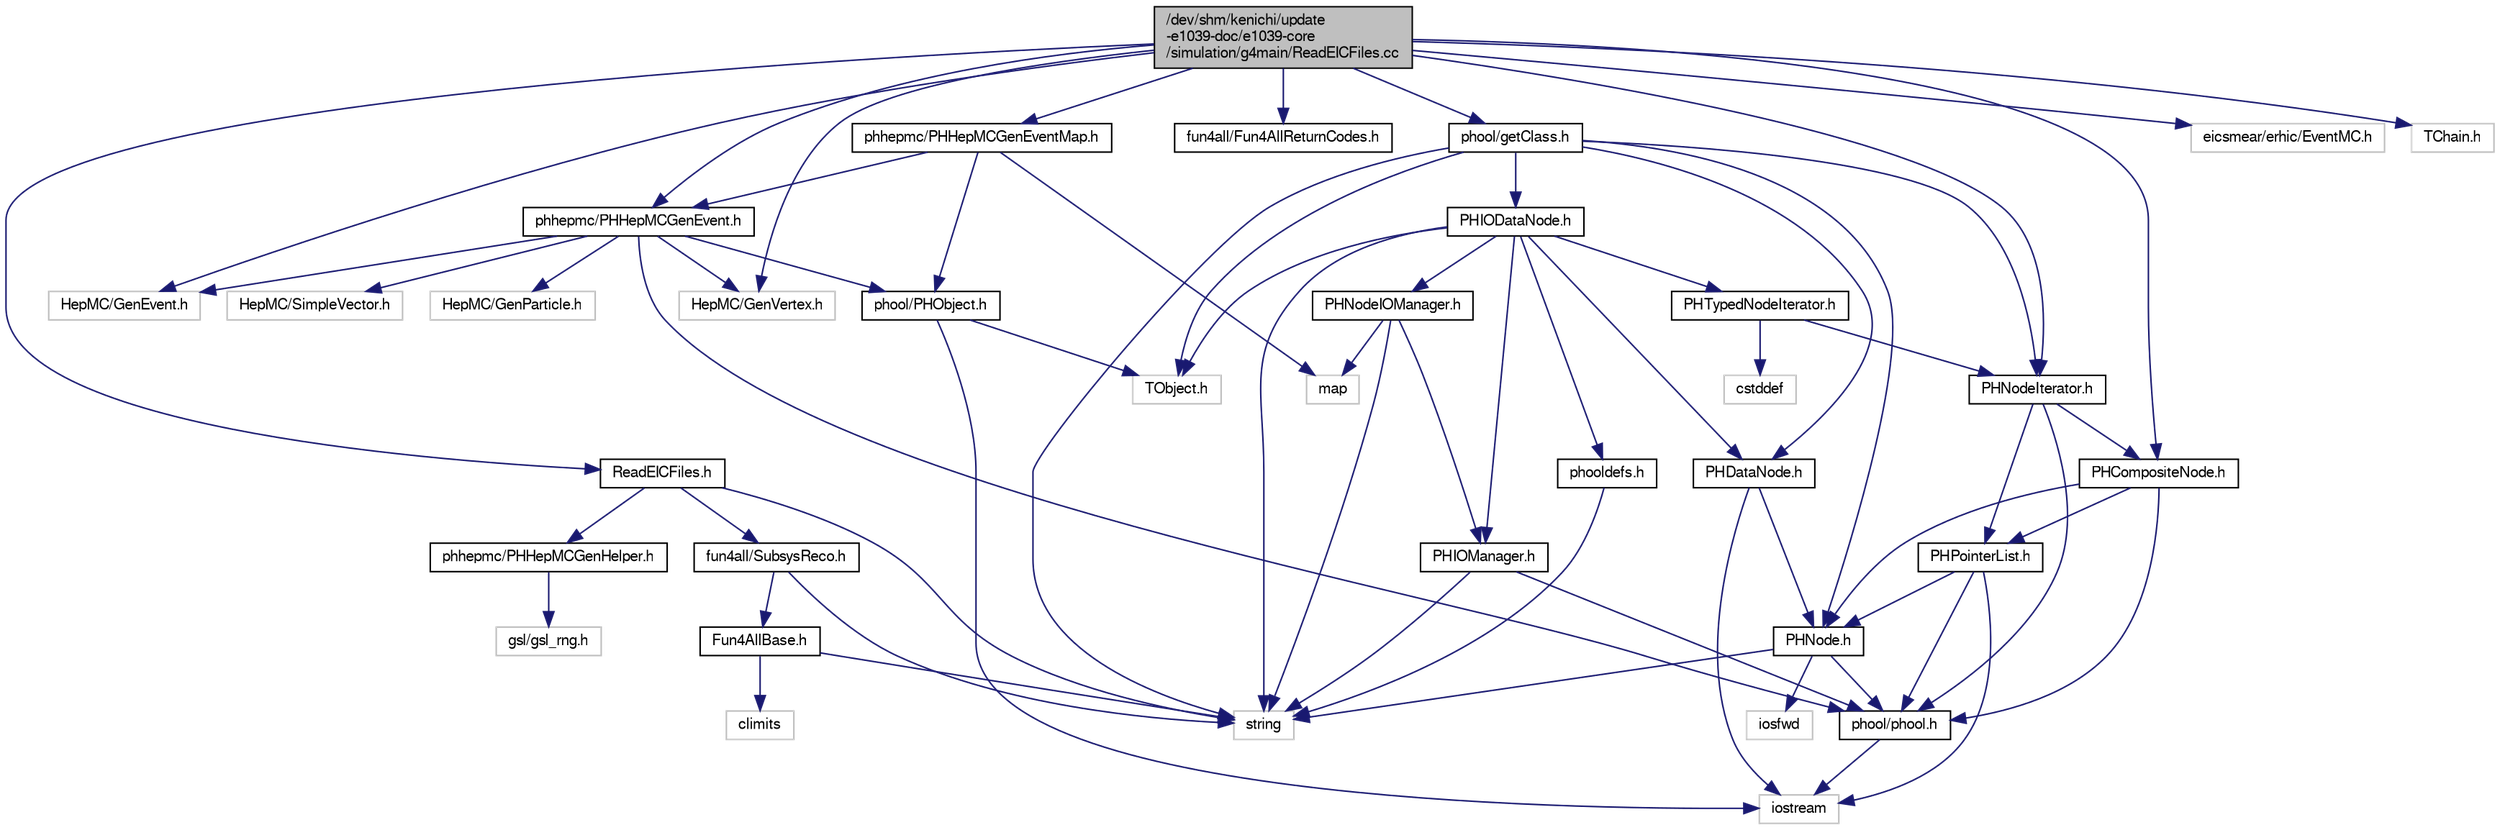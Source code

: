 digraph "/dev/shm/kenichi/update-e1039-doc/e1039-core/simulation/g4main/ReadEICFiles.cc"
{
  bgcolor="transparent";
  edge [fontname="FreeSans",fontsize="10",labelfontname="FreeSans",labelfontsize="10"];
  node [fontname="FreeSans",fontsize="10",shape=record];
  Node1 [label="/dev/shm/kenichi/update\l-e1039-doc/e1039-core\l/simulation/g4main/ReadEICFiles.cc",height=0.2,width=0.4,color="black", fillcolor="grey75", style="filled" fontcolor="black"];
  Node1 -> Node2 [color="midnightblue",fontsize="10",style="solid",fontname="FreeSans"];
  Node2 [label="ReadEICFiles.h",height=0.2,width=0.4,color="black",URL="$d9/dc2/ReadEICFiles_8h.html"];
  Node2 -> Node3 [color="midnightblue",fontsize="10",style="solid",fontname="FreeSans"];
  Node3 [label="fun4all/SubsysReco.h",height=0.2,width=0.4,color="black",URL="$d5/dc2/SubsysReco_8h.html"];
  Node3 -> Node4 [color="midnightblue",fontsize="10",style="solid",fontname="FreeSans"];
  Node4 [label="Fun4AllBase.h",height=0.2,width=0.4,color="black",URL="$d2/de7/Fun4AllBase_8h.html"];
  Node4 -> Node5 [color="midnightblue",fontsize="10",style="solid",fontname="FreeSans"];
  Node5 [label="string",height=0.2,width=0.4,color="grey75"];
  Node4 -> Node6 [color="midnightblue",fontsize="10",style="solid",fontname="FreeSans"];
  Node6 [label="climits",height=0.2,width=0.4,color="grey75"];
  Node3 -> Node5 [color="midnightblue",fontsize="10",style="solid",fontname="FreeSans"];
  Node2 -> Node7 [color="midnightblue",fontsize="10",style="solid",fontname="FreeSans"];
  Node7 [label="phhepmc/PHHepMCGenHelper.h",height=0.2,width=0.4,color="black",URL="$de/d81/PHHepMCGenHelper_8h.html"];
  Node7 -> Node8 [color="midnightblue",fontsize="10",style="solid",fontname="FreeSans"];
  Node8 [label="gsl/gsl_rng.h",height=0.2,width=0.4,color="grey75"];
  Node2 -> Node5 [color="midnightblue",fontsize="10",style="solid",fontname="FreeSans"];
  Node1 -> Node9 [color="midnightblue",fontsize="10",style="solid",fontname="FreeSans"];
  Node9 [label="phhepmc/PHHepMCGenEvent.h",height=0.2,width=0.4,color="black",URL="$d3/d8c/PHHepMCGenEvent_8h.html"];
  Node9 -> Node10 [color="midnightblue",fontsize="10",style="solid",fontname="FreeSans"];
  Node10 [label="phool/PHObject.h",height=0.2,width=0.4,color="black",URL="$df/d32/PHObject_8h.html"];
  Node10 -> Node11 [color="midnightblue",fontsize="10",style="solid",fontname="FreeSans"];
  Node11 [label="TObject.h",height=0.2,width=0.4,color="grey75"];
  Node10 -> Node12 [color="midnightblue",fontsize="10",style="solid",fontname="FreeSans"];
  Node12 [label="iostream",height=0.2,width=0.4,color="grey75"];
  Node9 -> Node13 [color="midnightblue",fontsize="10",style="solid",fontname="FreeSans"];
  Node13 [label="phool/phool.h",height=0.2,width=0.4,color="black",URL="$d5/d6f/phool_8h.html"];
  Node13 -> Node12 [color="midnightblue",fontsize="10",style="solid",fontname="FreeSans"];
  Node9 -> Node14 [color="midnightblue",fontsize="10",style="solid",fontname="FreeSans"];
  Node14 [label="HepMC/GenEvent.h",height=0.2,width=0.4,color="grey75"];
  Node9 -> Node15 [color="midnightblue",fontsize="10",style="solid",fontname="FreeSans"];
  Node15 [label="HepMC/GenParticle.h",height=0.2,width=0.4,color="grey75"];
  Node9 -> Node16 [color="midnightblue",fontsize="10",style="solid",fontname="FreeSans"];
  Node16 [label="HepMC/GenVertex.h",height=0.2,width=0.4,color="grey75"];
  Node9 -> Node17 [color="midnightblue",fontsize="10",style="solid",fontname="FreeSans"];
  Node17 [label="HepMC/SimpleVector.h",height=0.2,width=0.4,color="grey75"];
  Node1 -> Node18 [color="midnightblue",fontsize="10",style="solid",fontname="FreeSans"];
  Node18 [label="phhepmc/PHHepMCGenEventMap.h",height=0.2,width=0.4,color="black",URL="$d4/dd2/PHHepMCGenEventMap_8h.html"];
  Node18 -> Node9 [color="midnightblue",fontsize="10",style="solid",fontname="FreeSans"];
  Node18 -> Node10 [color="midnightblue",fontsize="10",style="solid",fontname="FreeSans"];
  Node18 -> Node19 [color="midnightblue",fontsize="10",style="solid",fontname="FreeSans"];
  Node19 [label="map",height=0.2,width=0.4,color="grey75"];
  Node1 -> Node20 [color="midnightblue",fontsize="10",style="solid",fontname="FreeSans"];
  Node20 [label="fun4all/Fun4AllReturnCodes.h",height=0.2,width=0.4,color="black",URL="$da/dc1/Fun4AllReturnCodes_8h.html"];
  Node1 -> Node21 [color="midnightblue",fontsize="10",style="solid",fontname="FreeSans"];
  Node21 [label="phool/getClass.h",height=0.2,width=0.4,color="black",URL="$dd/dd4/getClass_8h.html"];
  Node21 -> Node22 [color="midnightblue",fontsize="10",style="solid",fontname="FreeSans"];
  Node22 [label="PHNodeIterator.h",height=0.2,width=0.4,color="black",URL="$d8/dfd/PHNodeIterator_8h.html"];
  Node22 -> Node13 [color="midnightblue",fontsize="10",style="solid",fontname="FreeSans"];
  Node22 -> Node23 [color="midnightblue",fontsize="10",style="solid",fontname="FreeSans"];
  Node23 [label="PHCompositeNode.h",height=0.2,width=0.4,color="black",URL="$d8/d30/PHCompositeNode_8h.html"];
  Node23 -> Node13 [color="midnightblue",fontsize="10",style="solid",fontname="FreeSans"];
  Node23 -> Node24 [color="midnightblue",fontsize="10",style="solid",fontname="FreeSans"];
  Node24 [label="PHNode.h",height=0.2,width=0.4,color="black",URL="$d3/d62/PHNode_8h.html"];
  Node24 -> Node13 [color="midnightblue",fontsize="10",style="solid",fontname="FreeSans"];
  Node24 -> Node25 [color="midnightblue",fontsize="10",style="solid",fontname="FreeSans"];
  Node25 [label="iosfwd",height=0.2,width=0.4,color="grey75"];
  Node24 -> Node5 [color="midnightblue",fontsize="10",style="solid",fontname="FreeSans"];
  Node23 -> Node26 [color="midnightblue",fontsize="10",style="solid",fontname="FreeSans"];
  Node26 [label="PHPointerList.h",height=0.2,width=0.4,color="black",URL="$db/dd5/PHPointerList_8h.html"];
  Node26 -> Node13 [color="midnightblue",fontsize="10",style="solid",fontname="FreeSans"];
  Node26 -> Node24 [color="midnightblue",fontsize="10",style="solid",fontname="FreeSans"];
  Node26 -> Node12 [color="midnightblue",fontsize="10",style="solid",fontname="FreeSans"];
  Node22 -> Node26 [color="midnightblue",fontsize="10",style="solid",fontname="FreeSans"];
  Node21 -> Node27 [color="midnightblue",fontsize="10",style="solid",fontname="FreeSans"];
  Node27 [label="PHIODataNode.h",height=0.2,width=0.4,color="black",URL="$d3/d79/PHIODataNode_8h.html"];
  Node27 -> Node28 [color="midnightblue",fontsize="10",style="solid",fontname="FreeSans"];
  Node28 [label="PHDataNode.h",height=0.2,width=0.4,color="black",URL="$dd/d9b/PHDataNode_8h.html"];
  Node28 -> Node24 [color="midnightblue",fontsize="10",style="solid",fontname="FreeSans"];
  Node28 -> Node12 [color="midnightblue",fontsize="10",style="solid",fontname="FreeSans"];
  Node27 -> Node29 [color="midnightblue",fontsize="10",style="solid",fontname="FreeSans"];
  Node29 [label="PHIOManager.h",height=0.2,width=0.4,color="black",URL="$d9/d53/PHIOManager_8h.html"];
  Node29 -> Node13 [color="midnightblue",fontsize="10",style="solid",fontname="FreeSans"];
  Node29 -> Node5 [color="midnightblue",fontsize="10",style="solid",fontname="FreeSans"];
  Node27 -> Node30 [color="midnightblue",fontsize="10",style="solid",fontname="FreeSans"];
  Node30 [label="PHNodeIOManager.h",height=0.2,width=0.4,color="black",URL="$dd/de7/PHNodeIOManager_8h.html"];
  Node30 -> Node29 [color="midnightblue",fontsize="10",style="solid",fontname="FreeSans"];
  Node30 -> Node5 [color="midnightblue",fontsize="10",style="solid",fontname="FreeSans"];
  Node30 -> Node19 [color="midnightblue",fontsize="10",style="solid",fontname="FreeSans"];
  Node27 -> Node31 [color="midnightblue",fontsize="10",style="solid",fontname="FreeSans"];
  Node31 [label="PHTypedNodeIterator.h",height=0.2,width=0.4,color="black",URL="$db/d17/PHTypedNodeIterator_8h.html"];
  Node31 -> Node22 [color="midnightblue",fontsize="10",style="solid",fontname="FreeSans"];
  Node31 -> Node32 [color="midnightblue",fontsize="10",style="solid",fontname="FreeSans"];
  Node32 [label="cstddef",height=0.2,width=0.4,color="grey75"];
  Node27 -> Node33 [color="midnightblue",fontsize="10",style="solid",fontname="FreeSans"];
  Node33 [label="phooldefs.h",height=0.2,width=0.4,color="black",URL="$de/da7/phooldefs_8h.html"];
  Node33 -> Node5 [color="midnightblue",fontsize="10",style="solid",fontname="FreeSans"];
  Node27 -> Node11 [color="midnightblue",fontsize="10",style="solid",fontname="FreeSans"];
  Node27 -> Node5 [color="midnightblue",fontsize="10",style="solid",fontname="FreeSans"];
  Node21 -> Node28 [color="midnightblue",fontsize="10",style="solid",fontname="FreeSans"];
  Node21 -> Node24 [color="midnightblue",fontsize="10",style="solid",fontname="FreeSans"];
  Node21 -> Node11 [color="midnightblue",fontsize="10",style="solid",fontname="FreeSans"];
  Node21 -> Node5 [color="midnightblue",fontsize="10",style="solid",fontname="FreeSans"];
  Node1 -> Node23 [color="midnightblue",fontsize="10",style="solid",fontname="FreeSans"];
  Node1 -> Node22 [color="midnightblue",fontsize="10",style="solid",fontname="FreeSans"];
  Node1 -> Node14 [color="midnightblue",fontsize="10",style="solid",fontname="FreeSans"];
  Node1 -> Node16 [color="midnightblue",fontsize="10",style="solid",fontname="FreeSans"];
  Node1 -> Node34 [color="midnightblue",fontsize="10",style="solid",fontname="FreeSans"];
  Node34 [label="eicsmear/erhic/EventMC.h",height=0.2,width=0.4,color="grey75"];
  Node1 -> Node35 [color="midnightblue",fontsize="10",style="solid",fontname="FreeSans"];
  Node35 [label="TChain.h",height=0.2,width=0.4,color="grey75"];
}
